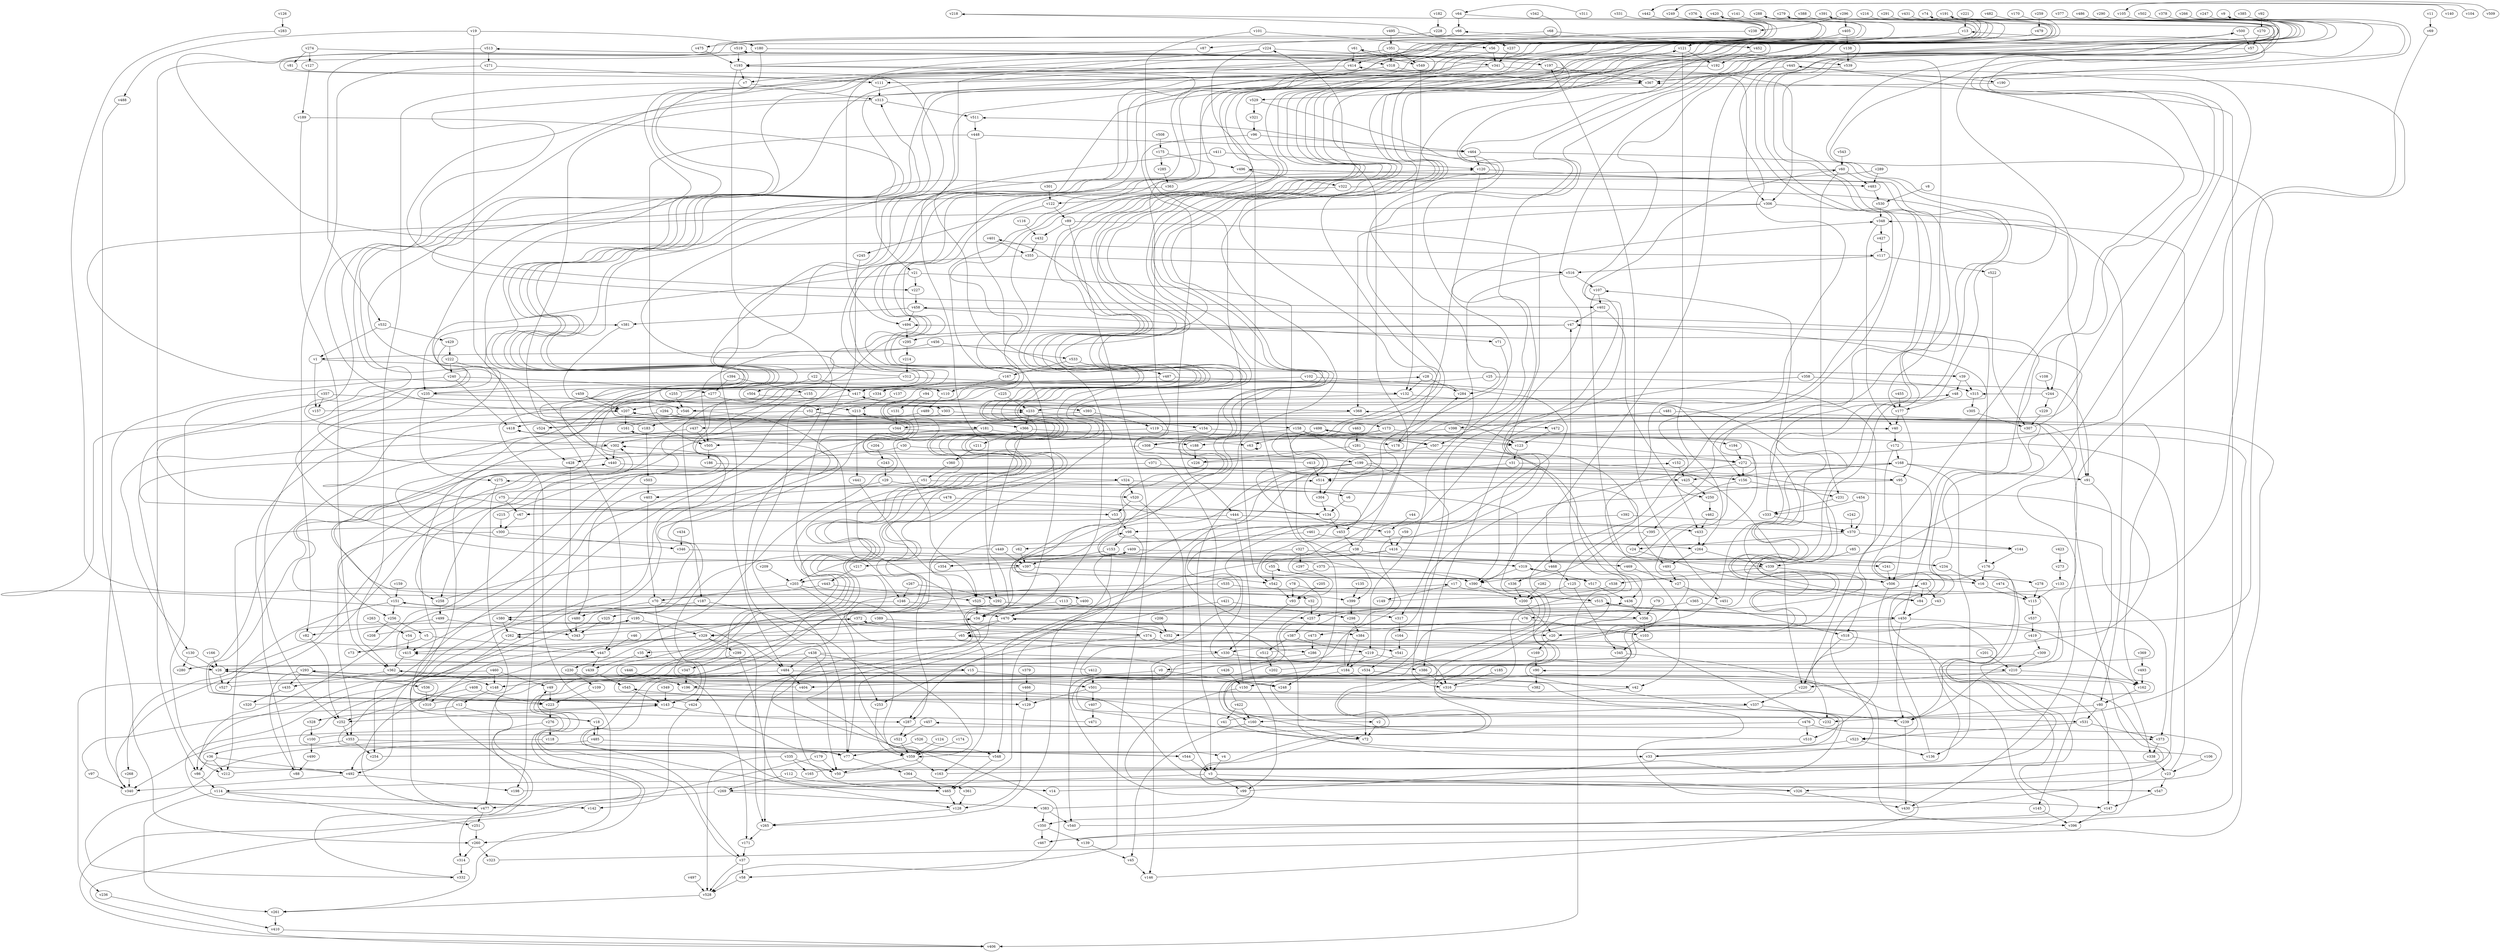 // Benchmark game 812 - 550 vertices
// time_bound: 196
// targets: v238
digraph G {
    v0 [name="v0", player=0];
    v1 [name="v1", player=0];
    v2 [name="v2", player=0];
    v3 [name="v3", player=1];
    v4 [name="v4", player=0];
    v5 [name="v5", player=0];
    v6 [name="v6", player=0];
    v7 [name="v7", player=1];
    v8 [name="v8", player=0];
    v9 [name="v9", player=0];
    v10 [name="v10", player=0];
    v11 [name="v11", player=1];
    v12 [name="v12", player=1];
    v13 [name="v13", player=1];
    v14 [name="v14", player=1];
    v15 [name="v15", player=1];
    v16 [name="v16", player=1];
    v17 [name="v17", player=1];
    v18 [name="v18", player=1];
    v19 [name="v19", player=0];
    v20 [name="v20", player=1];
    v21 [name="v21", player=0];
    v22 [name="v22", player=0];
    v23 [name="v23", player=0];
    v24 [name="v24", player=1];
    v25 [name="v25", player=1];
    v26 [name="v26", player=1];
    v27 [name="v27", player=0];
    v28 [name="v28", player=1];
    v29 [name="v29", player=1];
    v30 [name="v30", player=0];
    v31 [name="v31", player=1];
    v32 [name="v32", player=0];
    v33 [name="v33", player=0];
    v34 [name="v34", player=0];
    v35 [name="v35", player=0];
    v36 [name="v36", player=0];
    v37 [name="v37", player=0];
    v38 [name="v38", player=1];
    v39 [name="v39", player=1];
    v40 [name="v40", player=0];
    v41 [name="v41", player=1];
    v42 [name="v42", player=0];
    v43 [name="v43", player=0];
    v44 [name="v44", player=1];
    v45 [name="v45", player=1];
    v46 [name="v46", player=0];
    v47 [name="v47", player=0];
    v48 [name="v48", player=0];
    v49 [name="v49", player=1];
    v50 [name="v50", player=0];
    v51 [name="v51", player=1];
    v52 [name="v52", player=1];
    v53 [name="v53", player=1];
    v54 [name="v54", player=1];
    v55 [name="v55", player=0];
    v56 [name="v56", player=1];
    v57 [name="v57", player=0];
    v58 [name="v58", player=1];
    v59 [name="v59", player=0];
    v60 [name="v60", player=0];
    v61 [name="v61", player=1];
    v62 [name="v62", player=0];
    v63 [name="v63", player=1];
    v64 [name="v64", player=0];
    v65 [name="v65", player=1];
    v66 [name="v66", player=1];
    v67 [name="v67", player=0];
    v68 [name="v68", player=0];
    v69 [name="v69", player=0];
    v70 [name="v70", player=1];
    v71 [name="v71", player=1];
    v72 [name="v72", player=0];
    v73 [name="v73", player=0];
    v74 [name="v74", player=0];
    v75 [name="v75", player=1];
    v76 [name="v76", player=1];
    v77 [name="v77", player=0];
    v78 [name="v78", player=1];
    v79 [name="v79", player=0];
    v80 [name="v80", player=1];
    v81 [name="v81", player=1];
    v82 [name="v82", player=1];
    v83 [name="v83", player=0];
    v84 [name="v84", player=1];
    v85 [name="v85", player=0];
    v86 [name="v86", player=0];
    v87 [name="v87", player=0];
    v88 [name="v88", player=0];
    v89 [name="v89", player=1];
    v90 [name="v90", player=1];
    v91 [name="v91", player=1];
    v92 [name="v92", player=0];
    v93 [name="v93", player=1];
    v94 [name="v94", player=1];
    v95 [name="v95", player=1];
    v96 [name="v96", player=1];
    v97 [name="v97", player=1];
    v98 [name="v98", player=1];
    v99 [name="v99", player=0];
    v100 [name="v100", player=0];
    v101 [name="v101", player=1];
    v102 [name="v102", player=1];
    v103 [name="v103", player=0];
    v104 [name="v104", player=1];
    v105 [name="v105", player=1];
    v106 [name="v106", player=0];
    v107 [name="v107", player=0];
    v108 [name="v108", player=1];
    v109 [name="v109", player=0];
    v110 [name="v110", player=1];
    v111 [name="v111", player=0];
    v112 [name="v112", player=1];
    v113 [name="v113", player=1];
    v114 [name="v114", player=0];
    v115 [name="v115", player=1];
    v116 [name="v116", player=0];
    v117 [name="v117", player=1];
    v118 [name="v118", player=1];
    v119 [name="v119", player=1];
    v120 [name="v120", player=0];
    v121 [name="v121", player=0];
    v122 [name="v122", player=0];
    v123 [name="v123", player=0];
    v124 [name="v124", player=1];
    v125 [name="v125", player=1];
    v126 [name="v126", player=0];
    v127 [name="v127", player=0];
    v128 [name="v128", player=1];
    v129 [name="v129", player=1];
    v130 [name="v130", player=1];
    v131 [name="v131", player=0];
    v132 [name="v132", player=0];
    v133 [name="v133", player=0];
    v134 [name="v134", player=1];
    v135 [name="v135", player=1];
    v136 [name="v136", player=1];
    v137 [name="v137", player=0];
    v138 [name="v138", player=1];
    v139 [name="v139", player=1];
    v140 [name="v140", player=1];
    v141 [name="v141", player=0];
    v142 [name="v142", player=1];
    v143 [name="v143", player=1];
    v144 [name="v144", player=1];
    v145 [name="v145", player=1];
    v146 [name="v146", player=1];
    v147 [name="v147", player=1];
    v148 [name="v148", player=0];
    v149 [name="v149", player=1];
    v150 [name="v150", player=0];
    v151 [name="v151", player=0];
    v152 [name="v152", player=0];
    v153 [name="v153", player=0];
    v154 [name="v154", player=1];
    v155 [name="v155", player=1];
    v156 [name="v156", player=0];
    v157 [name="v157", player=1];
    v158 [name="v158", player=0];
    v159 [name="v159", player=0];
    v160 [name="v160", player=1];
    v161 [name="v161", player=1];
    v162 [name="v162", player=0];
    v163 [name="v163", player=0];
    v164 [name="v164", player=0];
    v165 [name="v165", player=0];
    v166 [name="v166", player=0];
    v167 [name="v167", player=0];
    v168 [name="v168", player=0];
    v169 [name="v169", player=1];
    v170 [name="v170", player=1];
    v171 [name="v171", player=0];
    v172 [name="v172", player=1];
    v173 [name="v173", player=1];
    v174 [name="v174", player=1];
    v175 [name="v175", player=1];
    v176 [name="v176", player=0];
    v177 [name="v177", player=1];
    v178 [name="v178", player=0];
    v179 [name="v179", player=1];
    v180 [name="v180", player=0];
    v181 [name="v181", player=1];
    v182 [name="v182", player=0];
    v183 [name="v183", player=0];
    v184 [name="v184", player=1];
    v185 [name="v185", player=0];
    v186 [name="v186", player=1];
    v187 [name="v187", player=0];
    v188 [name="v188", player=1];
    v189 [name="v189", player=0];
    v190 [name="v190", player=0];
    v191 [name="v191", player=1];
    v192 [name="v192", player=1];
    v193 [name="v193", player=1];
    v194 [name="v194", player=0];
    v195 [name="v195", player=0];
    v196 [name="v196", player=0];
    v197 [name="v197", player=0];
    v198 [name="v198", player=0];
    v199 [name="v199", player=1];
    v200 [name="v200", player=0];
    v201 [name="v201", player=0];
    v202 [name="v202", player=1];
    v203 [name="v203", player=1];
    v204 [name="v204", player=0];
    v205 [name="v205", player=1];
    v206 [name="v206", player=1];
    v207 [name="v207", player=1];
    v208 [name="v208", player=0];
    v209 [name="v209", player=0];
    v210 [name="v210", player=0];
    v211 [name="v211", player=1];
    v212 [name="v212", player=1];
    v213 [name="v213", player=1];
    v214 [name="v214", player=1];
    v215 [name="v215", player=0];
    v216 [name="v216", player=1];
    v217 [name="v217", player=0];
    v218 [name="v218", player=1];
    v219 [name="v219", player=1];
    v220 [name="v220", player=1];
    v221 [name="v221", player=1];
    v222 [name="v222", player=1];
    v223 [name="v223", player=1];
    v224 [name="v224", player=1];
    v225 [name="v225", player=1];
    v226 [name="v226", player=1];
    v227 [name="v227", player=1];
    v228 [name="v228", player=1];
    v229 [name="v229", player=1];
    v230 [name="v230", player=0];
    v231 [name="v231", player=0];
    v232 [name="v232", player=1];
    v233 [name="v233", player=0];
    v234 [name="v234", player=1];
    v235 [name="v235", player=1];
    v236 [name="v236", player=0];
    v237 [name="v237", player=0];
    v238 [name="v238", player=1, target=1];
    v239 [name="v239", player=1];
    v240 [name="v240", player=1];
    v241 [name="v241", player=1];
    v242 [name="v242", player=1];
    v243 [name="v243", player=0];
    v244 [name="v244", player=1];
    v245 [name="v245", player=0];
    v246 [name="v246", player=0];
    v247 [name="v247", player=0];
    v248 [name="v248", player=0];
    v249 [name="v249", player=1];
    v250 [name="v250", player=0];
    v251 [name="v251", player=1];
    v252 [name="v252", player=0];
    v253 [name="v253", player=0];
    v254 [name="v254", player=0];
    v255 [name="v255", player=1];
    v256 [name="v256", player=0];
    v257 [name="v257", player=0];
    v258 [name="v258", player=1];
    v259 [name="v259", player=0];
    v260 [name="v260", player=0];
    v261 [name="v261", player=0];
    v262 [name="v262", player=0];
    v263 [name="v263", player=0];
    v264 [name="v264", player=1];
    v265 [name="v265", player=0];
    v266 [name="v266", player=1];
    v267 [name="v267", player=1];
    v268 [name="v268", player=1];
    v269 [name="v269", player=1];
    v270 [name="v270", player=1];
    v271 [name="v271", player=1];
    v272 [name="v272", player=0];
    v273 [name="v273", player=0];
    v274 [name="v274", player=1];
    v275 [name="v275", player=1];
    v276 [name="v276", player=0];
    v277 [name="v277", player=1];
    v278 [name="v278", player=1];
    v279 [name="v279", player=0];
    v280 [name="v280", player=1];
    v281 [name="v281", player=1];
    v282 [name="v282", player=0];
    v283 [name="v283", player=0];
    v284 [name="v284", player=0];
    v285 [name="v285", player=1];
    v286 [name="v286", player=1];
    v287 [name="v287", player=0];
    v288 [name="v288", player=1];
    v289 [name="v289", player=0];
    v290 [name="v290", player=0];
    v291 [name="v291", player=0];
    v292 [name="v292", player=0];
    v293 [name="v293", player=0];
    v294 [name="v294", player=1];
    v295 [name="v295", player=0];
    v296 [name="v296", player=0];
    v297 [name="v297", player=1];
    v298 [name="v298", player=1];
    v299 [name="v299", player=0];
    v300 [name="v300", player=1];
    v301 [name="v301", player=1];
    v302 [name="v302", player=0];
    v303 [name="v303", player=1];
    v304 [name="v304", player=1];
    v305 [name="v305", player=0];
    v306 [name="v306", player=1];
    v307 [name="v307", player=1];
    v308 [name="v308", player=1];
    v309 [name="v309", player=1];
    v310 [name="v310", player=0];
    v311 [name="v311", player=1];
    v312 [name="v312", player=1];
    v313 [name="v313", player=1];
    v314 [name="v314", player=0];
    v315 [name="v315", player=0];
    v316 [name="v316", player=1];
    v317 [name="v317", player=1];
    v318 [name="v318", player=0];
    v319 [name="v319", player=0];
    v320 [name="v320", player=1];
    v321 [name="v321", player=0];
    v322 [name="v322", player=0];
    v323 [name="v323", player=1];
    v324 [name="v324", player=1];
    v325 [name="v325", player=0];
    v326 [name="v326", player=0];
    v327 [name="v327", player=1];
    v328 [name="v328", player=1];
    v329 [name="v329", player=0];
    v330 [name="v330", player=0];
    v331 [name="v331", player=0];
    v332 [name="v332", player=0];
    v333 [name="v333", player=1];
    v334 [name="v334", player=0];
    v335 [name="v335", player=1];
    v336 [name="v336", player=1];
    v337 [name="v337", player=1];
    v338 [name="v338", player=1];
    v339 [name="v339", player=0];
    v340 [name="v340", player=0];
    v341 [name="v341", player=1];
    v342 [name="v342", player=0];
    v343 [name="v343", player=1];
    v344 [name="v344", player=1];
    v345 [name="v345", player=0];
    v346 [name="v346", player=0];
    v347 [name="v347", player=1];
    v348 [name="v348", player=0];
    v349 [name="v349", player=0];
    v350 [name="v350", player=0];
    v351 [name="v351", player=0];
    v352 [name="v352", player=0];
    v353 [name="v353", player=0];
    v354 [name="v354", player=1];
    v355 [name="v355", player=1];
    v356 [name="v356", player=0];
    v357 [name="v357", player=0];
    v358 [name="v358", player=0];
    v359 [name="v359", player=0];
    v360 [name="v360", player=0];
    v361 [name="v361", player=1];
    v362 [name="v362", player=0];
    v363 [name="v363", player=0];
    v364 [name="v364", player=0];
    v365 [name="v365", player=1];
    v366 [name="v366", player=0];
    v367 [name="v367", player=1];
    v368 [name="v368", player=1];
    v369 [name="v369", player=0];
    v370 [name="v370", player=1];
    v371 [name="v371", player=1];
    v372 [name="v372", player=1];
    v373 [name="v373", player=0];
    v374 [name="v374", player=1];
    v375 [name="v375", player=1];
    v376 [name="v376", player=1];
    v377 [name="v377", player=0];
    v378 [name="v378", player=1];
    v379 [name="v379", player=0];
    v380 [name="v380", player=1];
    v381 [name="v381", player=0];
    v382 [name="v382", player=0];
    v383 [name="v383", player=1];
    v384 [name="v384", player=1];
    v385 [name="v385", player=1];
    v386 [name="v386", player=1];
    v387 [name="v387", player=1];
    v388 [name="v388", player=1];
    v389 [name="v389", player=1];
    v390 [name="v390", player=1];
    v391 [name="v391", player=0];
    v392 [name="v392", player=1];
    v393 [name="v393", player=1];
    v394 [name="v394", player=1];
    v395 [name="v395", player=1];
    v396 [name="v396", player=0];
    v397 [name="v397", player=0];
    v398 [name="v398", player=1];
    v399 [name="v399", player=1];
    v400 [name="v400", player=1];
    v401 [name="v401", player=0];
    v402 [name="v402", player=0];
    v403 [name="v403", player=0];
    v404 [name="v404", player=1];
    v405 [name="v405", player=0];
    v406 [name="v406", player=1];
    v407 [name="v407", player=0];
    v408 [name="v408", player=1];
    v409 [name="v409", player=1];
    v410 [name="v410", player=0];
    v411 [name="v411", player=1];
    v412 [name="v412", player=1];
    v413 [name="v413", player=1];
    v414 [name="v414", player=0];
    v415 [name="v415", player=0];
    v416 [name="v416", player=1];
    v417 [name="v417", player=0];
    v418 [name="v418", player=1];
    v419 [name="v419", player=0];
    v420 [name="v420", player=1];
    v421 [name="v421", player=1];
    v422 [name="v422", player=0];
    v423 [name="v423", player=1];
    v424 [name="v424", player=0];
    v425 [name="v425", player=0];
    v426 [name="v426", player=0];
    v427 [name="v427", player=0];
    v428 [name="v428", player=0];
    v429 [name="v429", player=0];
    v430 [name="v430", player=0];
    v431 [name="v431", player=0];
    v432 [name="v432", player=0];
    v433 [name="v433", player=1];
    v434 [name="v434", player=0];
    v435 [name="v435", player=1];
    v436 [name="v436", player=0];
    v437 [name="v437", player=1];
    v438 [name="v438", player=1];
    v439 [name="v439", player=0];
    v440 [name="v440", player=0];
    v441 [name="v441", player=0];
    v442 [name="v442", player=1];
    v443 [name="v443", player=1];
    v444 [name="v444", player=1];
    v445 [name="v445", player=0];
    v446 [name="v446", player=0];
    v447 [name="v447", player=0];
    v448 [name="v448", player=1];
    v449 [name="v449", player=0];
    v450 [name="v450", player=0];
    v451 [name="v451", player=1];
    v452 [name="v452", player=0];
    v453 [name="v453", player=0];
    v454 [name="v454", player=1];
    v455 [name="v455", player=1];
    v456 [name="v456", player=1];
    v457 [name="v457", player=1];
    v458 [name="v458", player=0];
    v459 [name="v459", player=1];
    v460 [name="v460", player=1];
    v461 [name="v461", player=1];
    v462 [name="v462", player=0];
    v463 [name="v463", player=1];
    v464 [name="v464", player=1];
    v465 [name="v465", player=0];
    v466 [name="v466", player=0];
    v467 [name="v467", player=0];
    v468 [name="v468", player=1];
    v469 [name="v469", player=1];
    v470 [name="v470", player=1];
    v471 [name="v471", player=0];
    v472 [name="v472", player=0];
    v473 [name="v473", player=0];
    v474 [name="v474", player=1];
    v475 [name="v475", player=0];
    v476 [name="v476", player=0];
    v477 [name="v477", player=1];
    v478 [name="v478", player=1];
    v479 [name="v479", player=1];
    v480 [name="v480", player=0];
    v481 [name="v481", player=1];
    v482 [name="v482", player=0];
    v483 [name="v483", player=0];
    v484 [name="v484", player=0];
    v485 [name="v485", player=1];
    v486 [name="v486", player=1];
    v487 [name="v487", player=1];
    v488 [name="v488", player=0];
    v489 [name="v489", player=1];
    v490 [name="v490", player=0];
    v491 [name="v491", player=1];
    v492 [name="v492", player=0];
    v493 [name="v493", player=0];
    v494 [name="v494", player=0];
    v495 [name="v495", player=1];
    v496 [name="v496", player=1];
    v497 [name="v497", player=0];
    v498 [name="v498", player=1];
    v499 [name="v499", player=1];
    v500 [name="v500", player=1];
    v501 [name="v501", player=0];
    v502 [name="v502", player=1];
    v503 [name="v503", player=0];
    v504 [name="v504", player=0];
    v505 [name="v505", player=0];
    v506 [name="v506", player=0];
    v507 [name="v507", player=0];
    v508 [name="v508", player=1];
    v509 [name="v509", player=1];
    v510 [name="v510", player=0];
    v511 [name="v511", player=0];
    v512 [name="v512", player=0];
    v513 [name="v513", player=1];
    v514 [name="v514", player=1];
    v515 [name="v515", player=0];
    v516 [name="v516", player=1];
    v517 [name="v517", player=0];
    v518 [name="v518", player=0];
    v519 [name="v519", player=1];
    v520 [name="v520", player=1];
    v521 [name="v521", player=0];
    v522 [name="v522", player=0];
    v523 [name="v523", player=0];
    v524 [name="v524", player=0];
    v525 [name="v525", player=1];
    v526 [name="v526", player=1];
    v527 [name="v527", player=1];
    v528 [name="v528", player=1];
    v529 [name="v529", player=1];
    v530 [name="v530", player=1];
    v531 [name="v531", player=0];
    v532 [name="v532", player=1];
    v533 [name="v533", player=1];
    v534 [name="v534", player=0];
    v535 [name="v535", player=1];
    v536 [name="v536", player=1];
    v537 [name="v537", player=1];
    v538 [name="v538", player=1];
    v539 [name="v539", player=1];
    v540 [name="v540", player=0];
    v541 [name="v541", player=1];
    v542 [name="v542", player=1];
    v543 [name="v543", player=0];
    v544 [name="v544", player=1];
    v545 [name="v545", player=0];
    v546 [name="v546", player=1];
    v547 [name="v547", player=0];
    v548 [name="v548", player=1];
    v549 [name="v549", player=0];

    v0 -> v404;
    v1 -> v370 [constraint="t < 8"];
    v2 -> v72;
    v3 -> v269;
    v4 -> v3;
    v5 -> v447;
    v6 -> v134;
    v7 -> v313;
    v8 -> v530;
    v9 -> v390 [constraint="t mod 5 == 4"];
    v10 -> v416;
    v11 -> v69;
    v12 -> v328;
    v13 -> v546 [constraint="t < 14"];
    v14 -> v65 [constraint="t < 13"];
    v15 -> v396;
    v16 -> v115;
    v17 -> v149;
    v18 -> v48 [constraint="t mod 2 == 1"];
    v19 -> v488;
    v20 -> v169;
    v21 -> v399;
    v22 -> v417;
    v23 -> v547;
    v24 -> v84 [constraint="t mod 3 == 2"];
    v25 -> v91;
    v26 -> v544 [constraint="t < 11"];
    v27 -> v451;
    v28 -> v284;
    v29 -> v520;
    v30 -> v199;
    v31 -> v514;
    v32 -> v257;
    v33 -> v218 [constraint="t < 14"];
    v34 -> v288 [constraint="t >= 3"];
    v35 -> v35;
    v36 -> v86;
    v37 -> v519 [constraint="t >= 1"];
    v38 -> v224;
    v39 -> v48;
    v40 -> v172;
    v41 -> v498 [constraint="t >= 4"];
    v42 -> v37 [constraint="t < 13"];
    v43 -> v450;
    v44 -> v10;
    v45 -> v146;
    v46 -> v447;
    v47 -> v368 [constraint="t >= 4"];
    v48 -> v177;
    v49 -> v223;
    v50 -> v511 [constraint="t mod 3 == 0"];
    v51 -> v6;
    v52 -> v467 [constraint="t mod 3 == 1"];
    v53 -> v98;
    v54 -> v415;
    v55 -> v542;
    v56 -> v341;
    v57 -> v144 [constraint="t mod 3 == 2"];
    v58 -> v528;
    v59 -> v416;
    v60 -> v231;
    v61 -> v414;
    v62 -> v397;
    v63 -> v63;
    v64 -> v402 [constraint="t < 11"];
    v65 -> v330;
    v66 -> v367 [constraint="t < 8"];
    v67 -> v300;
    v68 -> v452;
    v69 -> v326 [constraint="t >= 1"];
    v70 -> v143;
    v71 -> v507;
    v72 -> v545 [constraint="t mod 5 == 3"];
    v73 -> v496 [constraint="t < 7"];
    v74 -> v129 [constraint="t >= 5"];
    v75 -> v278 [constraint="t >= 1"];
    v76 -> v473;
    v77 -> v364;
    v78 -> v239 [constraint="t < 8"];
    v79 -> v356;
    v80 -> v232;
    v81 -> v143 [constraint="t >= 1"];
    v82 -> v252;
    v83 -> v84;
    v84 -> v496 [constraint="t >= 5"];
    v85 -> v339;
    v86 -> v114;
    v87 -> v193;
    v88 -> v233;
    v89 -> v386;
    v90 -> v382;
    v91 -> v145;
    v92 -> v270;
    v93 -> v330;
    v94 -> v131;
    v95 -> v2 [constraint="t >= 4"];
    v96 -> v444;
    v97 -> v143 [constraint="t mod 5 == 3"];
    v98 -> v540;
    v99 -> v151 [constraint="t < 9"];
    v100 -> v275 [constraint="t >= 4"];
    v101 -> v542;
    v102 -> v518;
    v103 -> v345;
    v104 -> v249 [constraint="t mod 3 == 0"];
    v105 -> v20 [constraint="t mod 2 == 0"];
    v106 -> v436 [constraint="t < 14"];
    v107 -> v42;
    v108 -> v244;
    v109 -> v223;
    v110 -> v489;
    v111 -> v313;
    v112 -> v269;
    v113 -> v20;
    v114 -> v261;
    v115 -> v537;
    v116 -> v432;
    v117 -> v522;
    v118 -> v332 [constraint="t >= 3"];
    v119 -> v272;
    v120 -> v178;
    v121 -> v264;
    v122 -> v89;
    v123 -> v31;
    v124 -> v359;
    v125 -> v200;
    v126 -> v283;
    v127 -> v189;
    v128 -> v265;
    v129 -> v128;
    v130 -> v280;
    v131 -> v344;
    v132 -> v233;
    v133 -> v115;
    v134 -> v420 [constraint="t < 6"];
    v135 -> v399;
    v136 -> v445 [constraint="t >= 5"];
    v137 -> v213;
    v138 -> v539;
    v139 -> v45;
    v140 -> v442 [constraint="t mod 5 == 2"];
    v141 -> v303 [constraint="t >= 3"];
    v142 -> v302 [constraint="t >= 1"];
    v143 -> v152 [constraint="t < 8"];
    v144 -> v176;
    v145 -> v396;
    v146 -> v415 [constraint="t mod 5 == 0"];
    v147 -> v396;
    v148 -> v12;
    v149 -> v414 [constraint="t mod 4 == 3"];
    v150 -> v547 [constraint="t < 14"];
    v151 -> v514 [constraint="t >= 4"];
    v152 -> v425;
    v153 -> v397;
    v154 -> v123;
    v155 -> v400 [constraint="t mod 5 == 3"];
    v156 -> v395;
    v157 -> v47 [constraint="t < 9"];
    v158 -> v453;
    v159 -> v151;
    v160 -> v72;
    v161 -> v28 [constraint="t mod 2 == 1"];
    v162 -> v80;
    v163 -> v418 [constraint="t >= 5"];
    v164 -> v541;
    v165 -> v470 [constraint="t mod 3 == 0"];
    v166 -> v26;
    v167 -> v110;
    v168 -> v91;
    v169 -> v90;
    v170 -> v128 [constraint="t mod 2 == 1"];
    v171 -> v37;
    v172 -> v168;
    v173 -> v130 [constraint="t >= 4"];
    v174 -> v359;
    v175 -> v285;
    v176 -> v16;
    v177 -> v95;
    v178 -> v284 [constraint="t mod 5 == 2"];
    v179 -> v406 [constraint="t >= 5"];
    v180 -> v324 [constraint="t < 9"];
    v181 -> v258 [constraint="t >= 3"];
    v182 -> v228;
    v183 -> v381 [constraint="t < 7"];
    v184 -> v40 [constraint="t < 8"];
    v185 -> v316;
    v186 -> v34 [constraint="t >= 2"];
    v187 -> v380;
    v188 -> v226;
    v189 -> v472 [constraint="t >= 2"];
    v190 -> v227 [constraint="t mod 2 == 0"];
    v191 -> v244 [constraint="t >= 5"];
    v192 -> v258 [constraint="t mod 4 == 2"];
    v193 -> v7;
    v194 -> v272;
    v195 -> v262;
    v196 -> v547 [constraint="t < 10"];
    v197 -> v367;
    v198 -> v457 [constraint="t < 15"];
    v199 -> v74 [constraint="t mod 3 == 1"];
    v200 -> v350 [constraint="t mod 2 == 0"];
    v201 -> v210;
    v202 -> v380 [constraint="t mod 3 == 0"];
    v203 -> v399;
    v204 -> v243;
    v205 -> v93;
    v206 -> v352;
    v207 -> v161;
    v208 -> v34 [constraint="t < 6"];
    v209 -> v203;
    v210 -> v162;
    v211 -> v360;
    v212 -> v458 [constraint="t >= 4"];
    v213 -> v441;
    v214 -> v312;
    v215 -> v193 [constraint="t < 6"];
    v216 -> v39 [constraint="t >= 5"];
    v217 -> v443;
    v218 -> v237 [constraint="t < 10"];
    v219 -> v0;
    v220 -> v337;
    v221 -> v13;
    v222 -> v440;
    v223 -> v276;
    v224 -> v248;
    v225 -> v233;
    v226 -> v193 [constraint="t >= 4"];
    v227 -> v458;
    v228 -> v117 [constraint="t mod 5 == 2"];
    v229 -> v307;
    v230 -> v171;
    v231 -> v333;
    v232 -> v418 [constraint="t mod 2 == 1"];
    v233 -> v366;
    v234 -> v513 [constraint="t mod 5 == 4"];
    v235 -> v86 [constraint="t mod 3 == 2"];
    v236 -> v410;
    v237 -> v341;
    v238 -> v158 [constraint="t < 5"];
    v239 -> v430;
    v240 -> v418;
    v241 -> v506;
    v242 -> v370;
    v243 -> v29;
    v244 -> v315 [constraint="t >= 2"];
    v245 -> v359;
    v246 -> v356;
    v247 -> v339 [constraint="t mod 4 == 1"];
    v248 -> v26 [constraint="t >= 3"];
    v249 -> v302 [constraint="t < 14"];
    v250 -> v462;
    v251 -> v260;
    v252 -> v353;
    v253 -> v359;
    v254 -> v362 [constraint="t >= 3"];
    v255 -> v61 [constraint="t >= 4"];
    v256 -> v5;
    v257 -> v387;
    v258 -> v409 [constraint="t mod 5 == 3"];
    v259 -> v479;
    v260 -> v323;
    v261 -> v410;
    v262 -> v223 [constraint="t < 8"];
    v263 -> v54;
    v264 -> v339;
    v265 -> v171;
    v266 -> v517 [constraint="t < 10"];
    v267 -> v292;
    v268 -> v340;
    v269 -> v383;
    v270 -> v57;
    v271 -> v82;
    v272 -> v156;
    v273 -> v133;
    v274 -> v81;
    v275 -> v477;
    v276 -> v314 [constraint="t mod 5 == 1"];
    v277 -> v207;
    v278 -> v115;
    v279 -> v256 [constraint="t mod 3 == 1"];
    v280 -> v417 [constraint="t mod 3 == 0"];
    v281 -> v226;
    v282 -> v200;
    v283 -> v32 [constraint="t < 7"];
    v284 -> v235 [constraint="t >= 5"];
    v285 -> v363;
    v286 -> v501 [constraint="t mod 4 == 3"];
    v287 -> v521;
    v288 -> v472 [constraint="t < 10"];
    v289 -> v400 [constraint="t >= 3"];
    v290 -> v284 [constraint="t >= 2"];
    v291 -> v39 [constraint="t < 8"];
    v292 -> v230;
    v293 -> v435;
    v294 -> v181;
    v295 -> v214;
    v296 -> v238;
    v297 -> v93;
    v298 -> v384;
    v299 -> v347;
    v300 -> v353;
    v301 -> v122;
    v302 -> v53 [constraint="t mod 3 == 2"];
    v303 -> v187;
    v304 -> v134;
    v305 -> v307;
    v306 -> v110 [constraint="t >= 1"];
    v307 -> v9 [constraint="t mod 2 == 1"];
    v308 -> v436;
    v309 -> v77 [constraint="t < 14"];
    v310 -> v372 [constraint="t mod 3 == 1"];
    v311 -> v64 [constraint="t < 6"];
    v312 -> v376 [constraint="t < 11"];
    v313 -> v511;
    v314 -> v332;
    v315 -> v305;
    v316 -> v47;
    v317 -> v164;
    v318 -> v306;
    v319 -> v517;
    v320 -> v90 [constraint="t >= 1"];
    v321 -> v96;
    v322 -> v122;
    v323 -> v207 [constraint="t mod 3 == 2"];
    v324 -> v390;
    v325 -> v343;
    v326 -> v114 [constraint="t < 5"];
    v327 -> v319;
    v328 -> v100;
    v329 -> v265;
    v330 -> v146;
    v331 -> v539 [constraint="t < 13"];
    v332 -> v191 [constraint="t mod 3 == 1"];
    v333 -> v370;
    v334 -> v52;
    v335 -> v165;
    v336 -> v200;
    v337 -> v160;
    v338 -> v23;
    v339 -> v538;
    v340 -> v302 [constraint="t mod 3 == 2"];
    v341 -> v111;
    v342 -> v475 [constraint="t mod 5 == 2"];
    v343 -> v372 [constraint="t < 7"];
    v344 -> v188;
    v345 -> v523 [constraint="t < 11"];
    v346 -> v196 [constraint="t mod 2 == 1"];
    v347 -> v196;
    v348 -> v40;
    v349 -> v143;
    v350 -> v139;
    v351 -> v549;
    v352 -> v65 [constraint="t mod 5 == 2"];
    v353 -> v36;
    v354 -> v13 [constraint="t >= 1"];
    v355 -> v516;
    v356 -> v72 [constraint="t < 6"];
    v357 -> v233;
    v358 -> v315;
    v359 -> v50;
    v360 -> v51;
    v361 -> v128;
    v362 -> v435;
    v363 -> v53 [constraint="t mod 5 == 3"];
    v364 -> v465;
    v365 -> v518;
    v366 -> v34;
    v367 -> v529;
    v368 -> v437;
    v369 -> v493;
    v370 -> v144;
    v371 -> v425;
    v372 -> v33;
    v373 -> v338;
    v374 -> v17 [constraint="t < 15"];
    v375 -> v98 [constraint="t >= 1"];
    v376 -> v250 [constraint="t >= 4"];
    v377 -> v16 [constraint="t < 5"];
    v378 -> v147 [constraint="t < 7"];
    v379 -> v466;
    v380 -> v213 [constraint="t >= 1"];
    v381 -> v207;
    v382 -> v348 [constraint="t mod 3 == 2"];
    v383 -> v279 [constraint="t < 6"];
    v384 -> v184;
    v385 -> v280 [constraint="t mod 4 == 1"];
    v386 -> v316;
    v387 -> v219;
    v388 -> v492 [constraint="t < 13"];
    v389 -> v329;
    v390 -> v200;
    v391 -> v15 [constraint="t >= 1"];
    v392 -> v98;
    v393 -> v344;
    v394 -> v277;
    v395 -> v361 [constraint="t mod 2 == 0"];
    v396 -> v367;
    v397 -> v542;
    v398 -> v308;
    v399 -> v298;
    v400 -> v470;
    v401 -> v355;
    v402 -> v433;
    v403 -> v70;
    v404 -> v293 [constraint="t >= 4"];
    v405 -> v121;
    v406 -> v401 [constraint="t >= 3"];
    v407 -> v471;
    v408 -> v223;
    v409 -> v469;
    v410 -> v406;
    v411 -> v292;
    v412 -> v121 [constraint="t >= 3"];
    v413 -> v313 [constraint="t >= 4"];
    v414 -> v26 [constraint="t >= 4"];
    v415 -> v362;
    v416 -> v528 [constraint="t < 6"];
    v417 -> v260;
    v418 -> v330 [constraint="t mod 5 == 0"];
    v419 -> v309;
    v420 -> v541 [constraint="t < 15"];
    v421 -> v465;
    v422 -> v55 [constraint="t >= 4"];
    v423 -> v273;
    v424 -> v161 [constraint="t >= 1"];
    v425 -> v250;
    v426 -> v150;
    v427 -> v117;
    v428 -> v343;
    v429 -> v397 [constraint="t >= 5"];
    v430 -> v293 [constraint="t >= 1"];
    v431 -> v4 [constraint="t < 12"];
    v432 -> v355;
    v433 -> v264;
    v434 -> v346;
    v435 -> v320;
    v436 -> v356;
    v437 -> v268 [constraint="t < 6"];
    v438 -> v531 [constraint="t < 11"];
    v439 -> v545;
    v440 -> v95 [constraint="t mod 2 == 0"];
    v441 -> v525;
    v442 -> v414 [constraint="t >= 2"];
    v443 -> v70;
    v444 -> v433;
    v445 -> v190;
    v446 -> v196;
    v447 -> v195 [constraint="t mod 2 == 1"];
    v448 -> v464;
    v449 -> v440 [constraint="t mod 2 == 0"];
    v450 -> v515 [constraint="t < 13"];
    v451 -> v197;
    v452 -> v192;
    v453 -> v38;
    v454 -> v370;
    v455 -> v177;
    v456 -> v533;
    v457 -> v521;
    v458 -> v494;
    v459 -> v207;
    v460 -> v49;
    v461 -> v264;
    v462 -> v433;
    v463 -> v281;
    v464 -> v352 [constraint="t mod 2 == 1"];
    v465 -> v500 [constraint="t mod 5 == 2"];
    v466 -> v129;
    v467 -> v319 [constraint="t >= 5"];
    v468 -> v125;
    v469 -> v27;
    v470 -> v352;
    v471 -> v49 [constraint="t < 14"];
    v472 -> v123;
    v473 -> v286;
    v474 -> v115;
    v475 -> v193;
    v476 -> v510;
    v477 -> v391 [constraint="t < 9"];
    v478 -> v134;
    v479 -> v501 [constraint="t mod 5 == 4"];
    v480 -> v343;
    v481 -> v398;
    v482 -> v261 [constraint="t < 11"];
    v483 -> v530;
    v484 -> v404;
    v485 -> v492;
    v486 -> v253 [constraint="t mod 2 == 1"];
    v487 -> v390;
    v488 -> v260;
    v489 -> v257 [constraint="t mod 4 == 1"];
    v490 -> v88;
    v491 -> v27;
    v492 -> v198;
    v493 -> v162;
    v494 -> v295;
    v495 -> v1 [constraint="t < 11"];
    v496 -> v322;
    v497 -> v528;
    v498 -> v63;
    v499 -> v82;
    v500 -> v160 [constraint="t mod 5 == 4"];
    v501 -> v337;
    v502 -> v210 [constraint="t >= 3"];
    v503 -> v403;
    v504 -> v272 [constraint="t mod 4 == 1"];
    v505 -> v186;
    v506 -> v510;
    v507 -> v304;
    v508 -> v175;
    v509 -> v105 [constraint="t >= 5"];
    v510 -> v66 [constraint="t mod 2 == 0"];
    v511 -> v448;
    v512 -> v514 [constraint="t < 11"];
    v513 -> v271;
    v514 -> v304;
    v515 -> v257;
    v516 -> v107;
    v517 -> v60 [constraint="t < 10"];
    v518 -> v239;
    v519 -> v193;
    v520 -> v53;
    v521 -> v359;
    v522 -> v307;
    v523 -> v33;
    v524 -> v494 [constraint="t < 6"];
    v525 -> v83 [constraint="t < 13"];
    v526 -> v548;
    v527 -> v262 [constraint="t mod 2 == 1"];
    v528 -> v261;
    v529 -> v10 [constraint="t >= 3"];
    v530 -> v348;
    v531 -> v373;
    v532 -> v429;
    v533 -> v167;
    v534 -> v72;
    v535 -> v287;
    v536 -> v310;
    v537 -> v419;
    v538 -> v200;
    v539 -> v207 [constraint="t mod 3 == 1"];
    v540 -> v368 [constraint="t mod 5 == 4"];
    v541 -> v534;
    v542 -> v93;
    v543 -> v60;
    v544 -> v3;
    v545 -> v143;
    v546 -> v246;
    v547 -> v147;
    v548 -> v168 [constraint="t < 11"];
    v549 -> v132;
    v274 -> v127;
    v392 -> v373;
    v22 -> v504;
    v255 -> v546;
    v219 -> v316;
    v546 -> v524;
    v246 -> v415;
    v525 -> v34;
    v450 -> v162;
    v39 -> v315;
    v269 -> v477;
    v327 -> v297;
    v478 -> v67;
    v380 -> v262;
    v224 -> v197;
    v344 -> v302;
    v61 -> v549;
    v289 -> v483;
    v516 -> v219;
    v207 -> v252;
    v158 -> v308;
    v470 -> v65;
    v224 -> v34;
    v19 -> v428;
    v26 -> v527;
    v389 -> v374;
    v460 -> v148;
    v437 -> v505;
    v464 -> v120;
    v28 -> v132;
    v272 -> v468;
    v112 -> v14;
    v195 -> v329;
    v412 -> v501;
    v292 -> v317;
    v366 -> v211;
    v370 -> v24;
    v51 -> v403;
    v260 -> v314;
    v499 -> v343;
    v125 -> v345;
    v339 -> v506;
    v52 -> v366;
    v408 -> v252;
    v70 -> v470;
    v395 -> v24;
    v357 -> v157;
    v517 -> v436;
    v416 -> v241;
    v438 -> v50;
    v515 -> v450;
    v184 -> v150;
    v520 -> v3;
    v102 -> v334;
    v233 -> v123;
    v458 -> v71;
    v484 -> v338;
    v80 -> v531;
    v30 -> v254;
    v359 -> v163;
    v501 -> v129;
    v151 -> v484;
    v75 -> v67;
    v89 -> v58;
    v114 -> v251;
    v422 -> v41;
    v60 -> v483;
    v329 -> v310;
    v36 -> v492;
    v485 -> v77;
    v76 -> v103;
    v100 -> v490;
    v35 -> v439;
    v421 -> v298;
    v143 -> v252;
    v181 -> v507;
    v179 -> v50;
    v0 -> v248;
    v25 -> v417;
    v114 -> v142;
    v65 -> v35;
    v38 -> v217;
    v476 -> v340;
    v368 -> v162;
    v37 -> v528;
    v272 -> v450;
    v312 -> v132;
    v189 -> v362;
    v3 -> v326;
    v23 -> v348;
    v308 -> v428;
    v329 -> v299;
    v173 -> v123;
    v375 -> v548;
    v119 -> v505;
    v1 -> v157;
    v461 -> v62;
    v351 -> v318;
    v495 -> v351;
    v78 -> v93;
    v313 -> v447;
    v337 -> v239;
    v207 -> v173;
    v387 -> v512;
    v350 -> v467;
    v411 -> v120;
    v448 -> v505;
    v498 -> v507;
    v353 -> v544;
    v52 -> v183;
    v89 -> v432;
    v130 -> v26;
    v356 -> v103;
    v199 -> v316;
    v477 -> v251;
    v393 -> v119;
    v318 -> v7;
    v335 -> v50;
    v151 -> v527;
    v444 -> v212;
    v532 -> v1;
    v398 -> v194;
    v244 -> v229;
    v312 -> v235;
    v95 -> v506;
    v107 -> v402;
    v375 -> v390;
    v134 -> v453;
    v180 -> v86;
    v500 -> v57;
    v68 -> v87;
    v324 -> v520;
    v193 -> v77;
    v358 -> v317;
    v3 -> v99;
    v96 -> v464;
    v15 -> v148;
    v422 -> v160;
    v416 -> v354;
    v438 -> v484;
    v362 -> v148;
    v319 -> v390;
    v456 -> v505;
    v523 -> v136;
    v199 -> v3;
    v459 -> v546;
    v383 -> v540;
    v465 -> v128;
    v513 -> v532;
    v429 -> v222;
    v534 -> v42;
    v353 -> v254;
    v37 -> v58;
    v438 -> v26;
    v329 -> v415;
    v492 -> v340;
    v183 -> v503;
    v402 -> v47;
    v327 -> v203;
    v501 -> v407;
    v113 -> v325;
    v484 -> v477;
    v215 -> v300;
    v454 -> v333;
    v150 -> v120;
    v374 -> v287;
    v47 -> v176;
    v470 -> v329;
    v101 -> v56;
    v357 -> v212;
    v326 -> v430;
    v535 -> v515;
    v324 -> v163;
    v424 -> v142;
    v187 -> v253;
    v240 -> v340;
    v160 -> v45;
    v294 -> v418;
    v445 -> v367;
    v222 -> v240;
    v476 -> v373;
    v122 -> v245;
    v184 -> v232;
    v267 -> v246;
    v458 -> v381;
    v17 -> v515;
    v234 -> v16;
    v181 -> v465;
    v548 -> v465;
    v372 -> v262;
    v29 -> v480;
    v348 -> v427;
    v175 -> v496;
    v417 -> v393;
    v306 -> v91;
    v143 -> v287;
    v341 -> v306;
    v256 -> v208;
    v481 -> v430;
    v203 -> v70;
    v365 -> v76;
    v485 -> v18;
    v199 -> v156;
    v448 -> v470;
    v153 -> v265;
    v203 -> v77;
    v409 -> v424;
    v173 -> v188;
    v355 -> v484;
    v444 -> v99;
    v512 -> v202;
    v303 -> v154;
    v31 -> v220;
    v351 -> v177;
    v487 -> v334;
    v240 -> v277;
    v443 -> v525;
    v460 -> v236;
    v70 -> v480;
    v180 -> v318;
    v168 -> v136;
    v156 -> v231;
    v274 -> v341;
    v83 -> v43;
    v450 -> v239;
    v299 -> v265;
    v397 -> v203;
    v21 -> v227;
    v5 -> v73;
    v158 -> v178;
    v121 -> v192;
    v449 -> v397;
    v172 -> v220;
    v302 -> v440;
    v230 -> v109;
    v470 -> v384;
    v18 -> v485;
    v36 -> v212;
    v374 -> v286;
    v12 -> v18;
    v300 -> v346;
    v533 -> v487;
    v394 -> v155;
    v309 -> v210;
    v296 -> v405;
    v306 -> v368;
    v7 -> v362;
    v258 -> v499;
    v117 -> v516;
    v151 -> v256;
    v405 -> v138;
    v371 -> v492;
    v447 -> v439;
    v468 -> v336;
    v335 -> v528;
    v98 -> v153;
    v271 -> v111;
    v199 -> v198;
    v219 -> v184;
    v351 -> v494;
    v210 -> v220;
    v132 -> v156;
    v235 -> v275;
    v333 -> v107;
    v293 -> v536;
    v531 -> v523;
    v168 -> v425;
    v60 -> v21;
    v293 -> v248;
    v413 -> v514;
    v450 -> v20;
    v330 -> v386;
    v264 -> v491;
    v19 -> v180;
    v97 -> v340;
    v80 -> v147;
    v322 -> v80;
    v177 -> v40;
    v276 -> v118;
    v507 -> v406;
    v21 -> v235;
    v38 -> v234;
    v47 -> v295;
    v277 -> v213;
    v529 -> v321;
    v64 -> v66;
    v383 -> v350;
    v366 -> v63;
    v526 -> v77;
    v438 -> v359;
    v120 -> v483;
    v154 -> v525;
    v293 -> v88;
    v281 -> v491;
    v518 -> v220;
    v106 -> v23;
}
